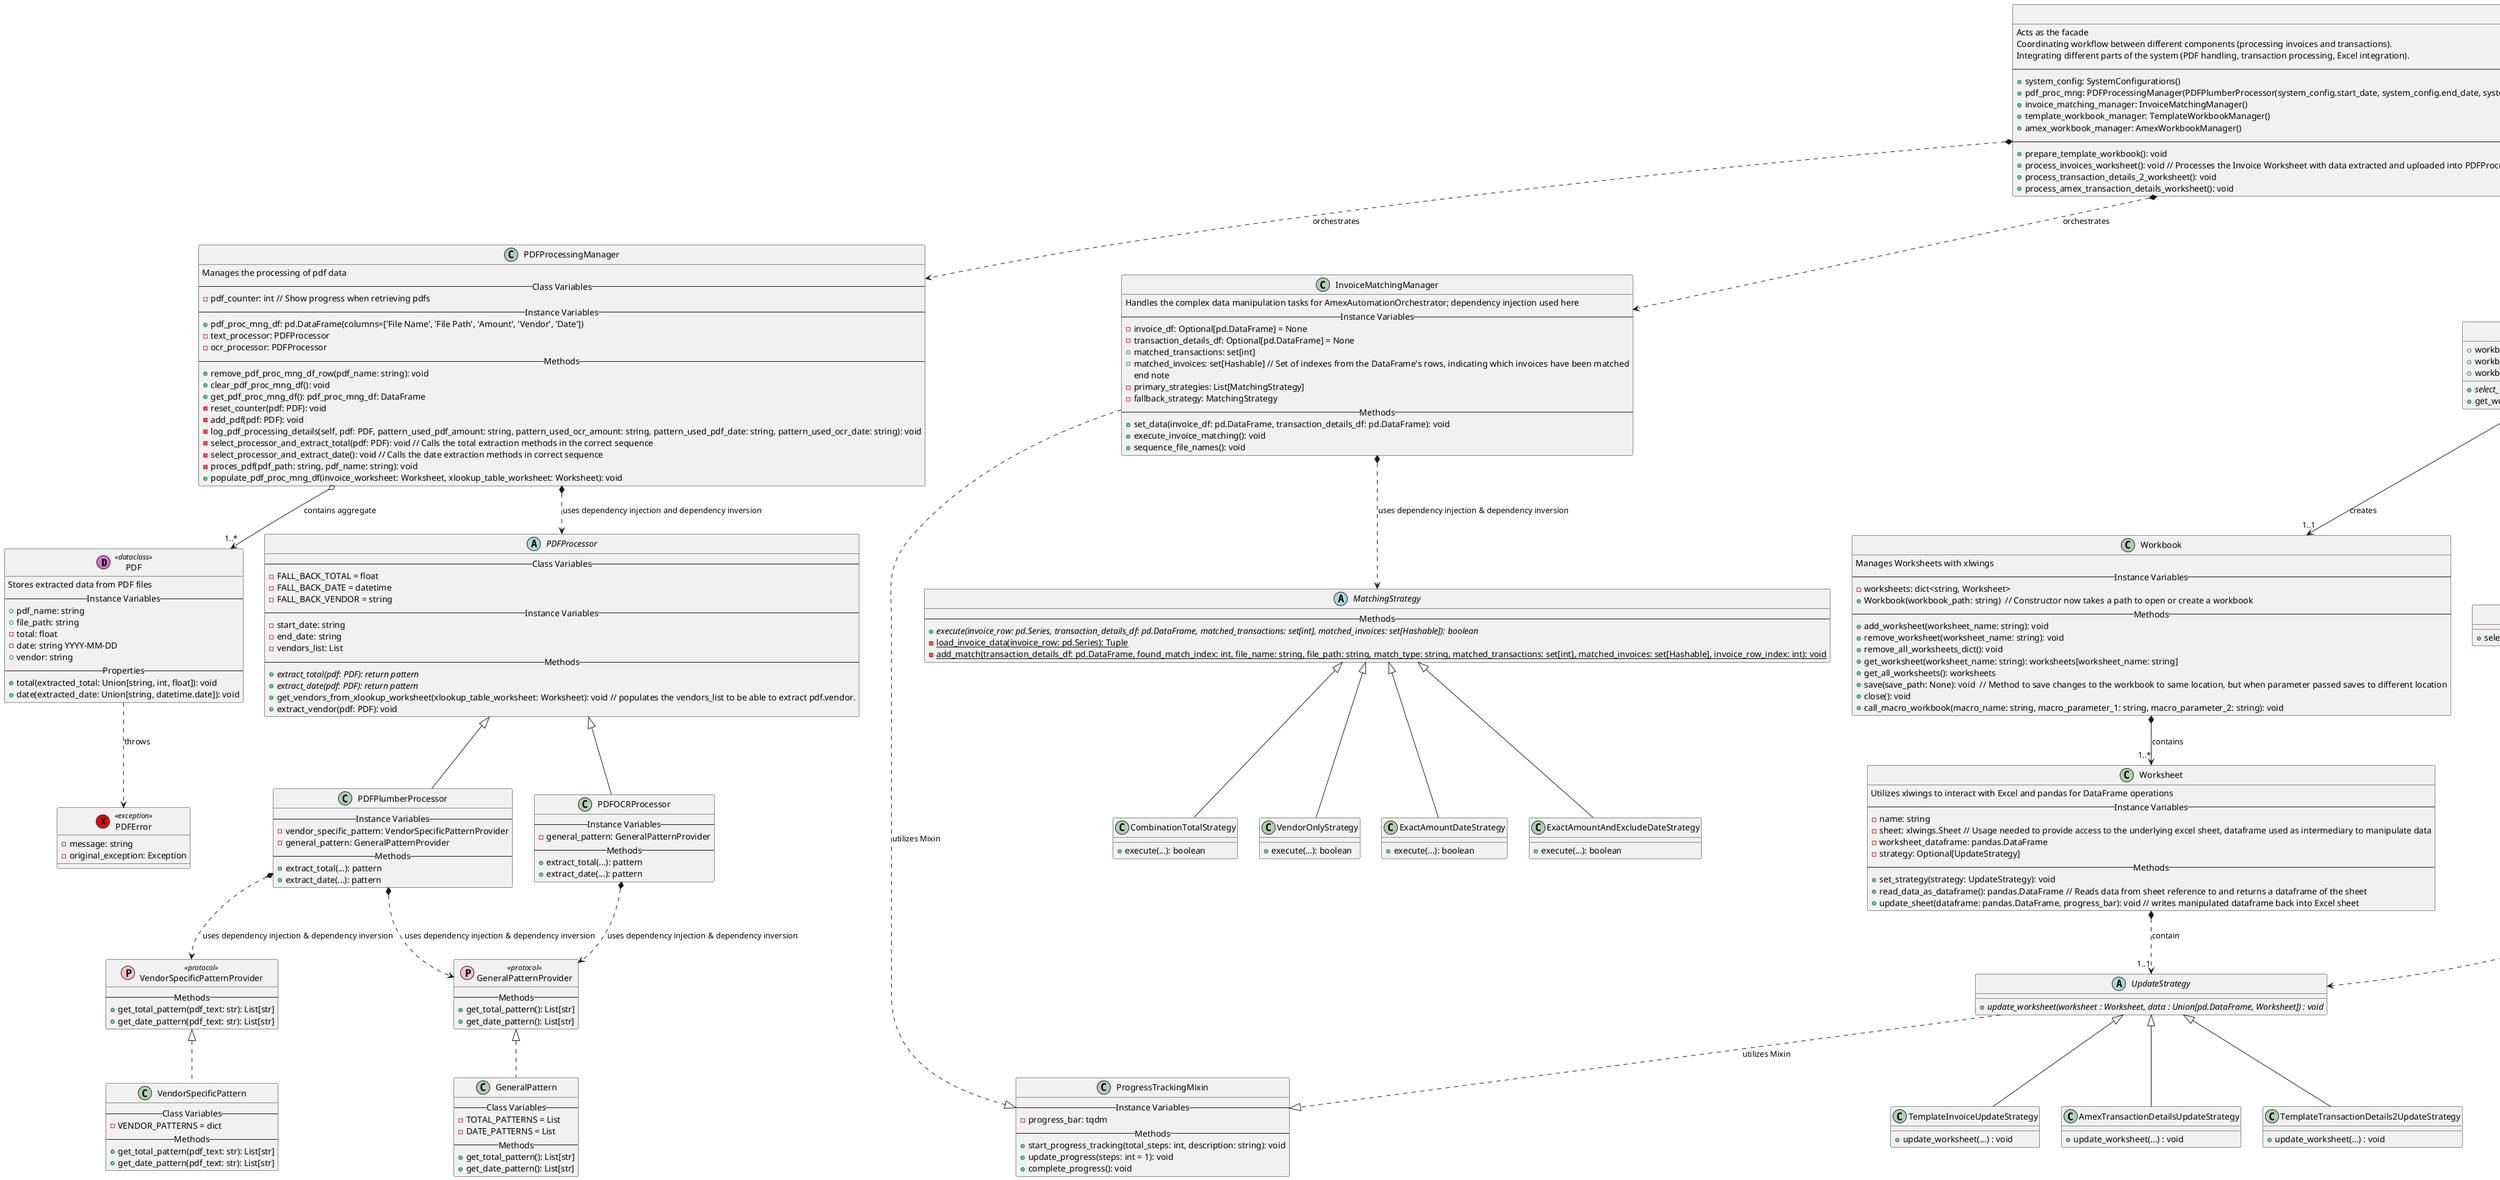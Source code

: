 @startuml
'https://plantuml.com/class-diagram

class PDF <<(D, orchid) dataclass>> {
    Stores extracted data from PDF files
    -- Instance Variables --
    + pdf_name: string
    + file_path: string
    - total: float
    - date: string YYYY-MM-DD
    + vendor: string
    -- Properties--
    + total(extracted_total: Union[string, int, float]): void
    + date(extracted_date: Union[string, datetime.date]): void
}

class PDFError <<(X, red) exception>> {
    -message: string
    -original_exception: Exception
}

class PDFProcessingManager {
    Manages the processing of pdf data
    -- Class Variables --
    - pdf_counter: int // Show progress when retrieving pdfs
    -- Instance Variables --
    + pdf_proc_mng_df: pd.DataFrame(columns=['File Name', 'File Path', 'Amount', 'Vendor', 'Date'])
    - text_processor: PDFProcessor
    - ocr_processor: PDFProcessor
    -- Methods --
    + remove_pdf_proc_mng_df_row(pdf_name: string): void
    + clear_pdf_proc_mng_df(): void
    + get_pdf_proc_mng_df(): pdf_proc_mng_df: DataFrame
    - reset_counter(pdf: PDF): void
    - add_pdf(pdf: PDF): void
    - log_pdf_processing_details(self, pdf: PDF, pattern_used_pdf_amount: string, pattern_used_ocr_amount: string, pattern_used_pdf_date: string, pattern_used_ocr_date: string): void
    - select_processor_and_extract_total(pdf: PDF): void // Calls the total extraction methods in the correct sequence
    - select_processor_and_extract_date(): void // Calls the date extraction methods in correct sequence
    - proces_pdf(pdf_path: string, pdf_name: string): void
    + populate_pdf_proc_mng_df(invoice_worksheet: Worksheet, xlookup_table_worksheet: Worksheet): void
}

abstract PDFProcessor {
    -- Class Variables --
    - FALL_BACK_TOTAL = float
    - FALL_BACK_DATE = datetime
    - FALL_BACK_VENDOR = string
    -- Instance Variables --
    - start_date: string
    - end_date: string
    - vendors_list: List
    -- Methods --
    + {abstract} extract_total(pdf: PDF): return pattern
    + {abstract} extract_date(pdf: PDF): return pattern
    + get_vendors_from_xlookup_worksheet(xlookup_table_worksheet: Worksheet): void // populates the vendors_list to be able to extract pdf.vendor.
    + extract_vendor(pdf: PDF): void
}

class PDFPlumberProcessor extends PDFProcessor{
    -- Instance Variables --
    - vendor_specific_pattern: VendorSpecificPatternProvider
    - general_pattern: GeneralPatternProvider
    -- Methods --
    + extract_total(...): pattern
    + extract_date(...): pattern
}

class PDFOCRProcessor extends PDFProcessor{
    -- Instance Variables --
    - general_pattern: GeneralPatternProvider
    -- Methods --
    + extract_total(...): pattern
    + extract_date(...): pattern
}

class GeneralPatternProvider <<(P, pink) protocol >> {
    --Methods--
    + get_total_pattern(): List[str]
    + get_date_pattern(): List[str]
}

class VendorSpecificPatternProvider <<(P, pink) protocol >> {
    --Methods--
    + get_total_pattern(pdf_text: str): List[str]
    + get_date_pattern(pdf_text: str): List[str]
}

class GeneralPattern implements GeneralPatternProvider {
    --Class Variables--
    - TOTAL_PATTERNS = List
    - DATE_PATTERNS = List
    --Methods--
    + get_total_pattern(): List[str]
    + get_date_pattern(): List[str]
}

class VendorSpecificPattern implements VendorSpecificPatternProvider {
    --Class Variables--
    - VENDOR_PATTERNS = dict
    --Methods--
    + get_total_pattern(pdf_text: str): List[str]
    + get_date_pattern(pdf_text: str): List[str]
}

class Worksheet {
    Utilizes xlwings to interact with Excel and pandas for DataFrame operations
    -- Instance Variables --
    - name: string
    - sheet: xlwings.Sheet // Usage needed to provide access to the underlying excel sheet, dataframe used as intermediary to manipulate data
    - worksheet_dataframe: pandas.DataFrame
    - strategy: Optional[UpdateStrategy]
    -- Methods --
    + set_strategy(strategy: UpdateStrategy): void
    + read_data_as_dataframe(): pandas.DataFrame // Reads data from sheet reference to and returns a dataframe of the sheet
    + update_sheet(dataframe: pandas.DataFrame, progress_bar): void // writes manipulated dataframe back into Excel sheet
}

class Workbook {
    Manages Worksheets with xlwings
    -- Instance Variables --
    - worksheets: dict<string, Worksheet>
    + Workbook(workbook_path: string)  // Constructor now takes a path to open or create a workbook
    -- Methods --
    + add_worksheet(worksheet_name: string): void
    + remove_worksheet(worksheet_name: string): void
    + remove_all_worksheets_dict(): void
    + get_worksheet(worksheet_name: string): worksheets[worksheet_name: string]
    + get_all_worksheets(): worksheets
    + save(save_path: None): void  // Method to save changes to the workbook to same location, but when parameter passed saves to different location
    + close(): void
    + call_macro_workbook(macro_name: string, macro_parameter_1: string, macro_parameter_2: string): void
}

abstract WorkbookManager {
    + workbook_name: string
    + workbook_path: string
    + workbook : Workbook
    + {abstract} select_worksheet_strategy(worksheet_name: String) : UpdateStrategy
    + get_worksheet(worksheet_name: String) : Worksheet
}

class TemplateWorkbookManager extends WorkbookManager{
    + select_worksheet_strategy(...) : UpdateStrategy
}

class AmexWorkbookManager extends WorkbookManager{
    + select_worksheet_strategy(...) : UpdateStrategy
}

abstract UpdateStrategy {
    + {abstract} update_worksheet(worksheet : Worksheet, data : Union[pd.DataFrame, Worksheet]) : void
}

class TemplateTransactionDetails2UpdateStrategy extends UpdateStrategy{
    + update_worksheet(...) : void
}

class TemplateInvoiceUpdateStrategy extends UpdateStrategy{
    + update_worksheet(...) : void
}

class AmexTransactionDetailsUpdateStrategy extends UpdateStrategy{
    + update_worksheet(...) : void
}


class InvoiceMatchingManager {
   Handles the complex data manipulation tasks for AmexAutomationOrchestrator; dependency injection used here
   -- Instance Variables --
   - invoice_df: Optional[pd.DataFrame] = None
   - transaction_details_df: Optional[pd.DataFrame] = None
   + matched_transactions: set[int]
   + matched_invoices: set[Hashable] // Set of indexes from the DataFrame's rows, indicating which invoices have been matched
   end note
   - primary_strategies: List[MatchingStrategy]
   - fallback_strategy: MatchingStrategy
   -- Methods --
   + set_data(invoice_df: pd.DataFrame, transaction_details_df: pd.DataFrame): void
   + execute_invoice_matching(): void
   + sequence_file_names(): void
}

abstract MatchingStrategy {
    -- Methods --
    + {abstract} execute(invoice_row: pd.Series, transaction_details_df: pd.DataFrame, matched_transactions: set[int], matched_invoices: set[Hashable]): boolean
    - {static} load_invoice_data(invoice_row: pd.Series): Tuple
    - {static} add_match(transaction_details_df: pd.DataFrame, found_match_index: int, file_name: string, file_path: string, match_type: string, matched_transactions: set[int], matched_invoices: set[Hashable], invoice_row_index: int): void
}

class ExactAmountDateStrategy extends MatchingStrategy{
    + execute(...): boolean
}

class ExactAmountAndExcludeDateStrategy extends MatchingStrategy{
    + execute(...): boolean
}

class CombinationTotalStrategy extends MatchingStrategy{
    + execute(...): boolean
}

class VendorOnlyStrategy extends MatchingStrategy{
    + execute(...): boolean
}

class AmexAutomationOrchestrator {
    Acts as the facade
    Coordinating workflow between different components (processing invoices and transactions).
    Integrating different parts of the system (PDF handling, transaction processing, Excel integration).
    -- Instance Variables --
    + system_config: SystemConfigurations()
    + pdf_proc_mng: PDFProcessingManager(PDFPlumberProcessor(system_config.start_date, system_config.end_date, system_config.vendor_specific_pattern, system_config.general_pattern), PDFOCRProcessor(system_config.start_date, system_config.end_date, system_config.general_pattern))
    + invoice_matching_manager: InvoiceMatchingManager()
    + template_workbook_manager: TemplateWorkbookManager()
    + amex_workbook_manager: AmexWorkbookManager()
    -- Methods --
    + prepare_template_workbook(): void
    + process_invoices_worksheet(): void // Processes the Invoice Worksheet with data extracted and uploaded into PDFProcessingManager dataframe
    + process_transaction_details_2_worksheet(): void
    + process_amex_transaction_details_worksheet(): void
}

class SystemConfigurations <<(D, orchid) dataclass>> {
    -- Instance Variables --
    + start_date: string
    + end_date: string
    + macro_parameter: string
    + template_x_lookup_table_worksheet_name: string
    + template_invoices_worksheet_name: string
    + template_transaction_details_2_worksheet_name: string
    + amex_transaction_details_worksheet_name: string
    + template_list_invoice_name_and_path_macro_name: string
    + template_resize_table_macro_name: string
    + amex_template_workbooks_path: string
    + template_workbook_name: string
    + amex_workbook_path: string
    + template_workbook_path: string
    + vendor_specific_pattern : VendorSpecificPattern
    + general_pattern: GeneralPattern

}

class SystemConfigurationsError <<(X, red) exception>> {
    -message: string
    -original_exception: Exception
}

class ProgressTrackingMixin {
    -- Instance Variables --
    - progress_bar: tqdm
    -- Methods --
    + start_progress_tracking(total_steps: int, description: string): void
    + update_progress(steps: int = 1): void
    + complete_progress(): void
}

class MondayBoard <<(D, orchid), dataclass_json>> {

}

class DataFrameAdapter {

}


Workbook *--> "1..*" Worksheet : contains

PDF ..> PDFError : throws
SystemConfigurations ..> SystemConfigurationsError : throws

PDFProcessingManager o--> "1..*" PDF : contains aggregate
PDFProcessingManager *..> PDFProcessor : uses dependency injection and dependency inversion

AmexAutomationOrchestrator *..> InvoiceMatchingManager : orchestrates
AmexAutomationOrchestrator *..> WorkbookManager : utilizes Composition
AmexAutomationOrchestrator *..> PDFProcessingManager : orchestrates
AmexAutomationOrchestrator *..> SystemConfigurations : utilizes Composition
AmexAutomationOrchestrator *..> DataFrameAdapter : orchestrates

InvoiceMatchingManager ..|> ProgressTrackingMixin : utilizes Mixin
InvoiceMatchingManager *..> MatchingStrategy : uses dependency injection & dependency inversion

UpdateStrategy ..|> ProgressTrackingMixin : utilizes Mixin

Worksheet *..> "1..1" UpdateStrategy : contain

WorkbookManager *--> "1..1" Workbook : creates
WorkbookManager ..> UpdateStrategy : sets

PDFPlumberProcessor *..> VendorSpecificPatternProvider: uses dependency injection & dependency inversion
PDFPlumberProcessor *..> GeneralPatternProvider: uses dependency injection & dependency inversion
PDFOCRProcessor *..> GeneralPatternProvider: uses dependency injection & dependency inversion

DataFrameAdapter *..> MondayBoard : utilizes

@enduml
